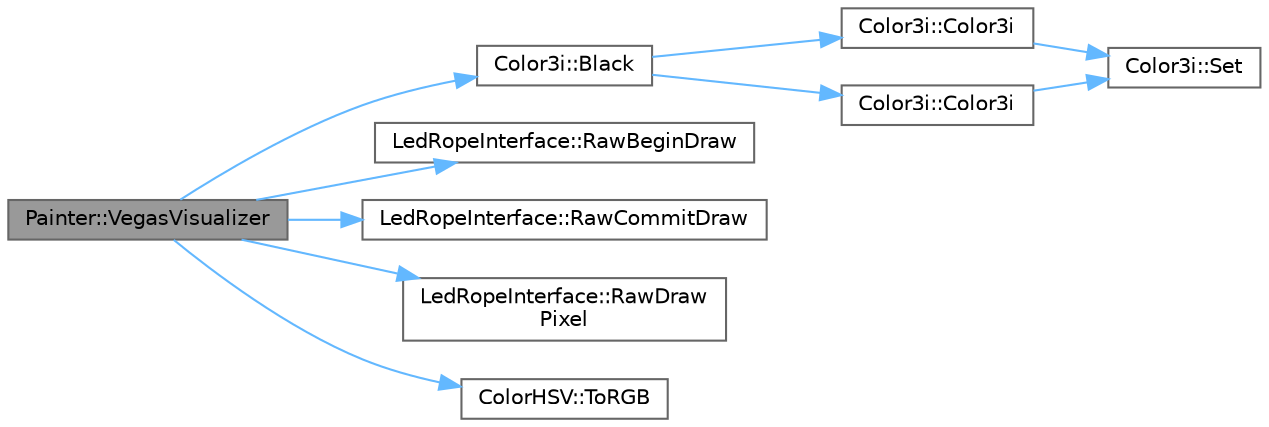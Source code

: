digraph "Painter::VegasVisualizer"
{
 // LATEX_PDF_SIZE
  bgcolor="transparent";
  edge [fontname=Helvetica,fontsize=10,labelfontname=Helvetica,labelfontsize=10];
  node [fontname=Helvetica,fontsize=10,shape=box,height=0.2,width=0.4];
  rankdir="LR";
  Node1 [id="Node000001",label="Painter::VegasVisualizer",height=0.2,width=0.4,color="gray40", fillcolor="grey60", style="filled", fontcolor="black",tooltip=" "];
  Node1 -> Node2 [id="edge1_Node000001_Node000002",color="steelblue1",style="solid",tooltip=" "];
  Node2 [id="Node000002",label="Color3i::Black",height=0.2,width=0.4,color="grey40", fillcolor="white", style="filled",URL="$de/d12/struct_color3i_af5a85a3006c2ec7d3f4c4132b120e7b9.html#af5a85a3006c2ec7d3f4c4132b120e7b9",tooltip=" "];
  Node2 -> Node3 [id="edge2_Node000002_Node000003",color="steelblue1",style="solid",tooltip=" "];
  Node3 [id="Node000003",label="Color3i::Color3i",height=0.2,width=0.4,color="grey40", fillcolor="white", style="filled",URL="$de/d12/struct_color3i_a61889348324aefa14c28164d41e98e2a.html#a61889348324aefa14c28164d41e98e2a",tooltip=" "];
  Node3 -> Node4 [id="edge3_Node000003_Node000004",color="steelblue1",style="solid",tooltip=" "];
  Node4 [id="Node000004",label="Color3i::Set",height=0.2,width=0.4,color="grey40", fillcolor="white", style="filled",URL="$de/d12/struct_color3i_a83d27d6442838f43816b4bd5f937b33d.html#a83d27d6442838f43816b4bd5f937b33d",tooltip=" "];
  Node2 -> Node5 [id="edge4_Node000002_Node000005",color="steelblue1",style="solid",tooltip=" "];
  Node5 [id="Node000005",label="Color3i::Color3i",height=0.2,width=0.4,color="grey40", fillcolor="white", style="filled",URL="$de/d12/struct_color3i_a49dcda1c5a2731858de82313748b85a2.html#a49dcda1c5a2731858de82313748b85a2",tooltip=" "];
  Node5 -> Node4 [id="edge5_Node000005_Node000004",color="steelblue1",style="solid",tooltip=" "];
  Node1 -> Node6 [id="edge6_Node000001_Node000006",color="steelblue1",style="solid",tooltip=" "];
  Node6 [id="Node000006",label="LedRopeInterface::RawBeginDraw",height=0.2,width=0.4,color="grey40", fillcolor="white", style="filled",URL="$d2/d84/class_led_rope_interface_aabd7b16e96dfbbcf2dac2b21f389d0ac.html#aabd7b16e96dfbbcf2dac2b21f389d0ac",tooltip=" "];
  Node1 -> Node7 [id="edge7_Node000001_Node000007",color="steelblue1",style="solid",tooltip=" "];
  Node7 [id="Node000007",label="LedRopeInterface::RawCommitDraw",height=0.2,width=0.4,color="grey40", fillcolor="white", style="filled",URL="$d2/d84/class_led_rope_interface_a4655ae1b8e1b02b5604bf2303a367e4a.html#a4655ae1b8e1b02b5604bf2303a367e4a",tooltip=" "];
  Node1 -> Node8 [id="edge8_Node000001_Node000008",color="steelblue1",style="solid",tooltip=" "];
  Node8 [id="Node000008",label="LedRopeInterface::RawDraw\lPixel",height=0.2,width=0.4,color="grey40", fillcolor="white", style="filled",URL="$d2/d84/class_led_rope_interface_a0a54c27f180840a5713c0a20f14a8123.html#a0a54c27f180840a5713c0a20f14a8123",tooltip=" "];
  Node1 -> Node9 [id="edge9_Node000001_Node000009",color="steelblue1",style="solid",tooltip=" "];
  Node9 [id="Node000009",label="ColorHSV::ToRGB",height=0.2,width=0.4,color="grey40", fillcolor="white", style="filled",URL="$d7/d38/struct_color_h_s_v_a46c2d7fa61b17ef44d98e7c64798ffe5.html#a46c2d7fa61b17ef44d98e7c64798ffe5",tooltip=" "];
}
